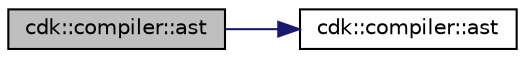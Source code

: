 digraph "cdk::compiler::ast"
{
 // INTERACTIVE_SVG=YES
 // LATEX_PDF_SIZE
  edge [fontname="Helvetica",fontsize="10",labelfontname="Helvetica",labelfontsize="10"];
  node [fontname="Helvetica",fontsize="10",shape=record];
  rankdir="LR";
  Node1 [label="cdk::compiler::ast",height=0.2,width=0.4,color="black", fillcolor="grey75", style="filled", fontcolor="black",tooltip=" "];
  Node1 -> Node2 [color="midnightblue",fontsize="10",style="solid",fontname="Helvetica"];
  Node2 [label="cdk::compiler::ast",height=0.2,width=0.4,color="black", fillcolor="white", style="filled",URL="$classcdk_1_1compiler.html#ae95606d4deb9e5be056685b1f634d10f",tooltip=" "];
}

